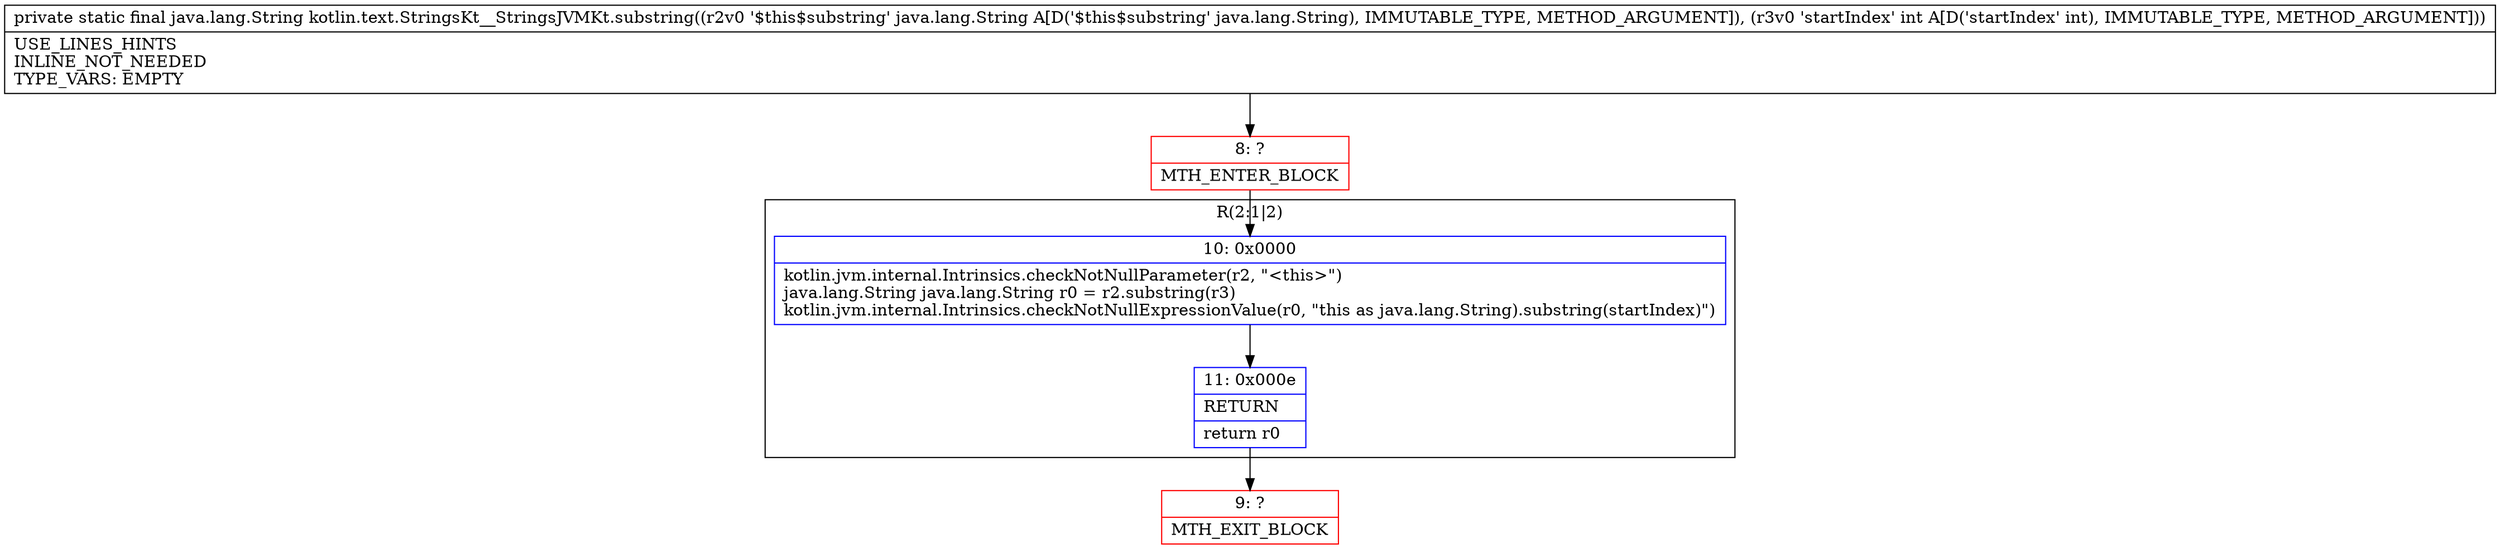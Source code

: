 digraph "CFG forkotlin.text.StringsKt__StringsJVMKt.substring(Ljava\/lang\/String;I)Ljava\/lang\/String;" {
subgraph cluster_Region_781717800 {
label = "R(2:1|2)";
node [shape=record,color=blue];
Node_10 [shape=record,label="{10\:\ 0x0000|kotlin.jvm.internal.Intrinsics.checkNotNullParameter(r2, \"\<this\>\")\ljava.lang.String java.lang.String r0 = r2.substring(r3)\lkotlin.jvm.internal.Intrinsics.checkNotNullExpressionValue(r0, \"this as java.lang.String).substring(startIndex)\")\l}"];
Node_11 [shape=record,label="{11\:\ 0x000e|RETURN\l|return r0\l}"];
}
Node_8 [shape=record,color=red,label="{8\:\ ?|MTH_ENTER_BLOCK\l}"];
Node_9 [shape=record,color=red,label="{9\:\ ?|MTH_EXIT_BLOCK\l}"];
MethodNode[shape=record,label="{private static final java.lang.String kotlin.text.StringsKt__StringsJVMKt.substring((r2v0 '$this$substring' java.lang.String A[D('$this$substring' java.lang.String), IMMUTABLE_TYPE, METHOD_ARGUMENT]), (r3v0 'startIndex' int A[D('startIndex' int), IMMUTABLE_TYPE, METHOD_ARGUMENT]))  | USE_LINES_HINTS\lINLINE_NOT_NEEDED\lTYPE_VARS: EMPTY\l}"];
MethodNode -> Node_8;Node_10 -> Node_11;
Node_11 -> Node_9;
Node_8 -> Node_10;
}

